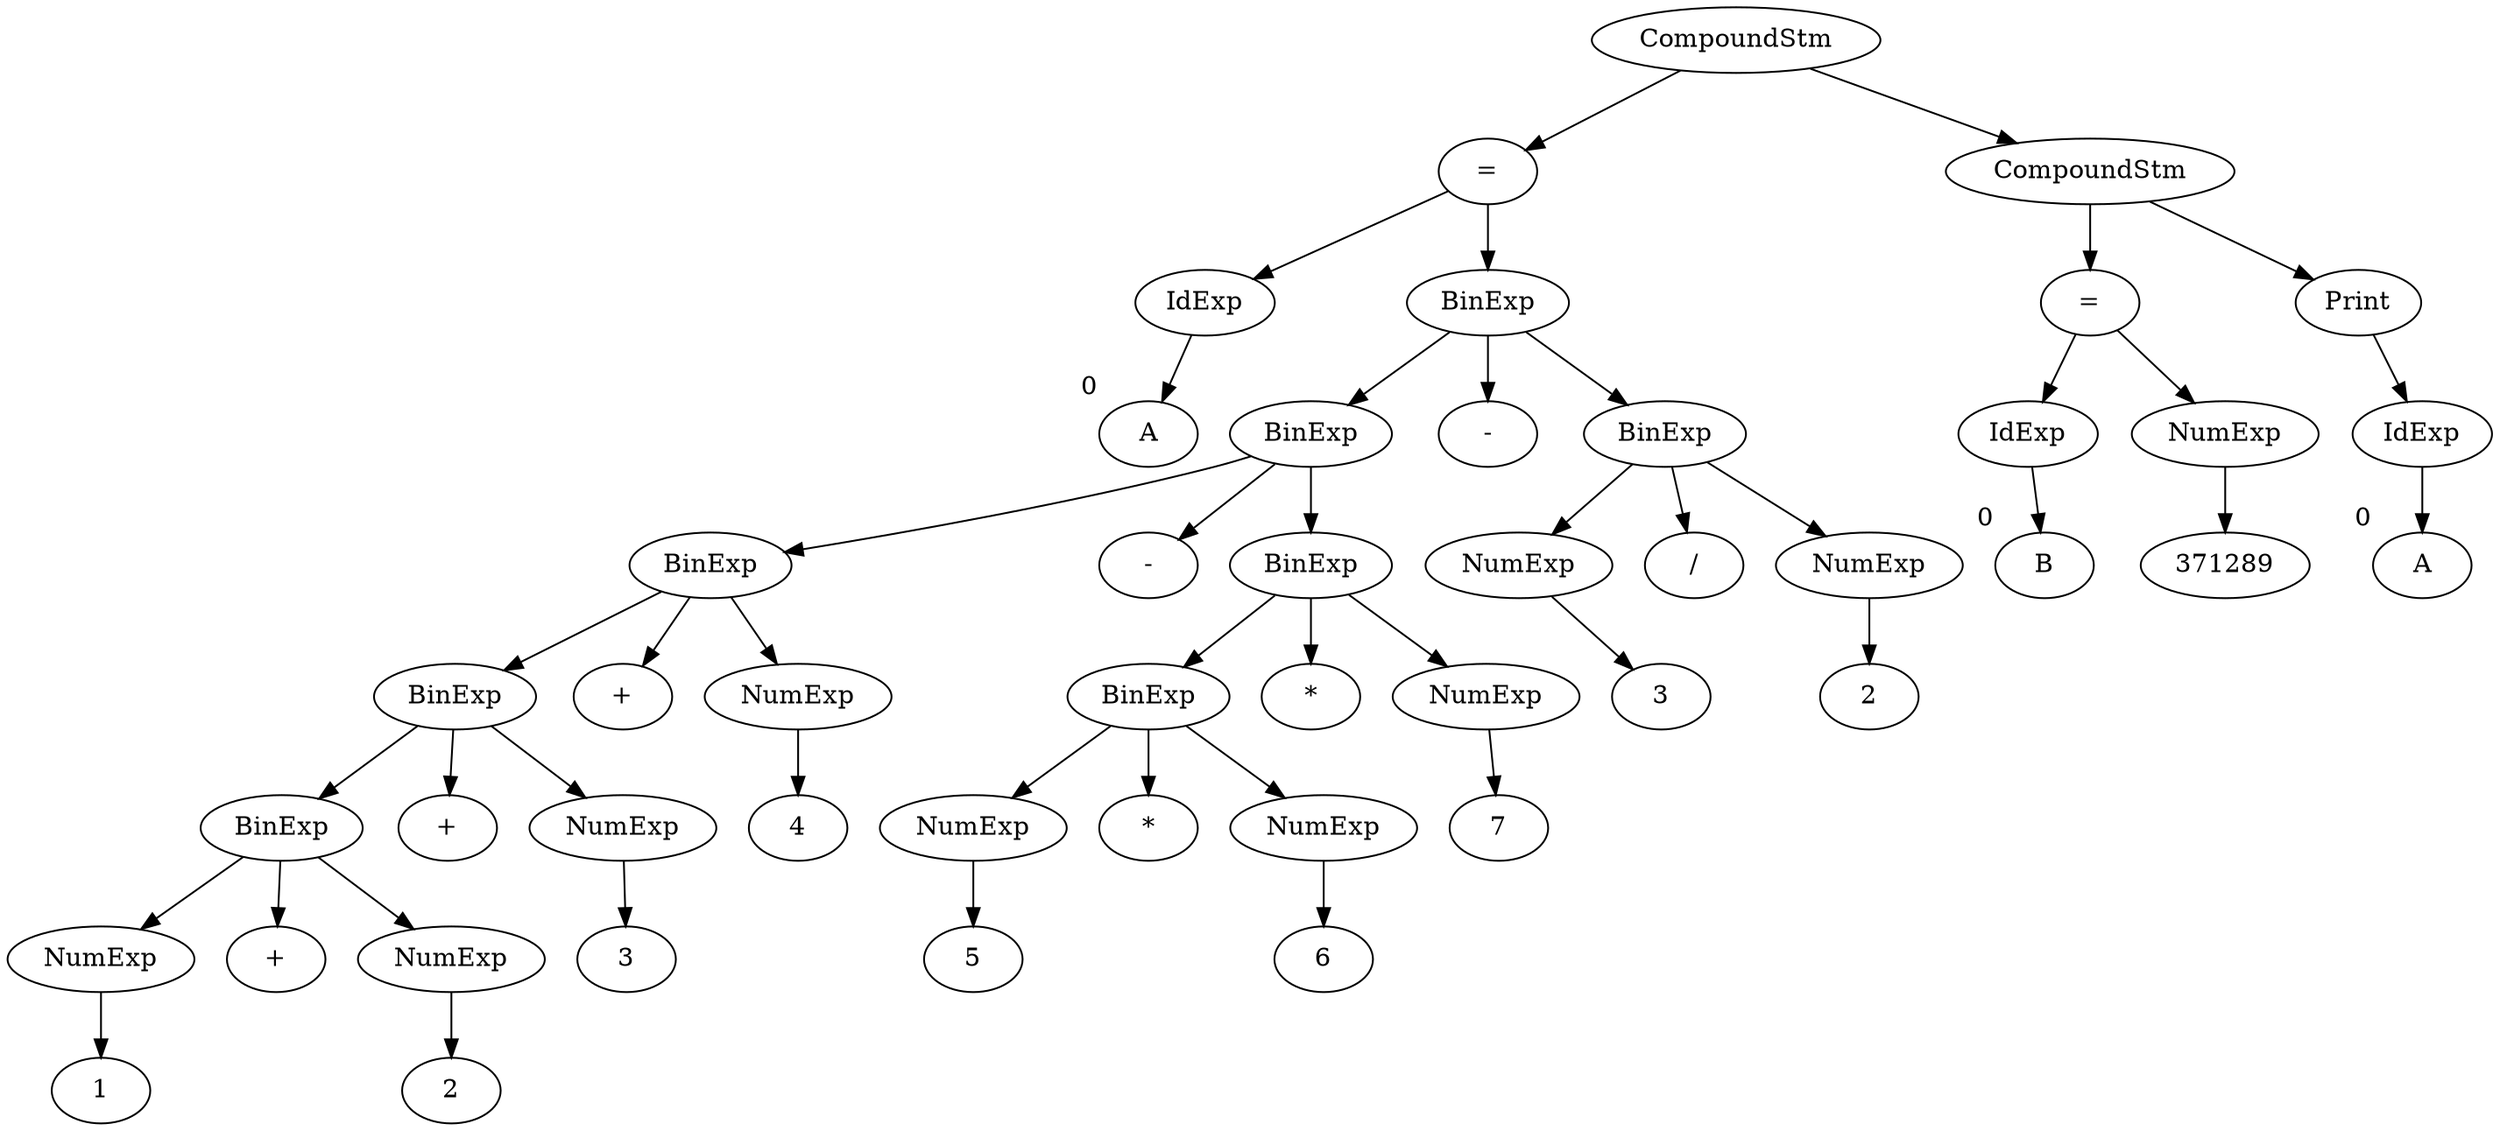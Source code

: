 digraph my_graph {
20787376;
20787376[label = "CompoundStm"];
20787376->20787088;
20787088[label = "="];
20787088->20786352
20786352[label = "IdExp"];
20786352->20786360;
20786360[label = "A", xlabel = "0"];
20787088->20787040;
20787040[label = "BinExp"];
20787040->20786880;
20786880[label = "BinExp"];
20786880->20786640;
20786640[label = "BinExp"];
20786640->20786560;
20786560[label = "BinExp"];
20786560->20786480;
20786480[label = "BinExp"];
20786480->20786416
20786416[label = "NumExp"];
20786416->20786424;
20786424[label = "1"];
20786480->20786504;
20786504[label = "+" ];
20786480->20786448
20786448[label = "NumExp"];
20786448->20786456;
20786456[label = "2"];
20786560->20786584;
20786584[label = "+" ];
20786560->20786528
20786528[label = "NumExp"];
20786528->20786536;
20786536[label = "3"];
20786640->20786664;
20786664[label = "+" ];
20786640->20786608
20786608[label = "NumExp"];
20786608->20786616;
20786616[label = "4"];
20786880->20786904;
20786904[label = "-" ];
20786880->20786832;
20786832[label = "BinExp"];
20786832->20786752;
20786752[label = "BinExp"];
20786752->20786688
20786688[label = "NumExp"];
20786688->20786696;
20786696[label = "5"];
20786752->20786776;
20786776[label = "*" ];
20786752->20786720
20786720[label = "NumExp"];
20786720->20786728;
20786728[label = "6"];
20786832->20786856;
20786856[label = "*" ];
20786832->20786800
20786800[label = "NumExp"];
20786800->20786808;
20786808[label = "7"];
20787040->20787064;
20787064[label = "-" ];
20787040->20786992;
20786992[label = "BinExp"];
20786992->20786928
20786928[label = "NumExp"];
20786928->20786936;
20786936[label = "3"];
20786992->20787016;
20787016[label = "/" ];
20786992->20786960
20786960[label = "NumExp"];
20786960->20786968;
20786968[label = "2"];
20787376->20787344;
20787344[label = "CompoundStm"];
20787344->20787216;
20787216[label = "="];
20787216->20787120
20787120[label = "IdExp"];
20787120->20787128;
20787128[label = "B", xlabel = "0"];
20787216->20787184
20787184[label = "NumExp"];
20787184->20787192;
20787192[label = "371289"];
20787344->20787312;
20787312[label = "Print"];
20787312->20787248
20787248[label = "IdExp"];
20787248->20787256;
20787256[label = "A", xlabel = "0"];

}